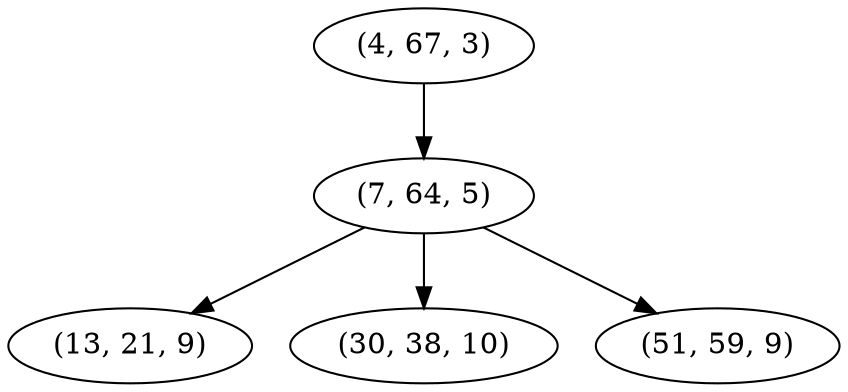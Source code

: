 digraph tree {
    "(4, 67, 3)";
    "(7, 64, 5)";
    "(13, 21, 9)";
    "(30, 38, 10)";
    "(51, 59, 9)";
    "(4, 67, 3)" -> "(7, 64, 5)";
    "(7, 64, 5)" -> "(13, 21, 9)";
    "(7, 64, 5)" -> "(30, 38, 10)";
    "(7, 64, 5)" -> "(51, 59, 9)";
}
